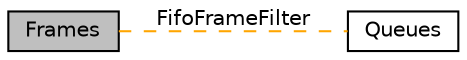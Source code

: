 digraph "Frames"
{
  edge [fontname="Helvetica",fontsize="10",labelfontname="Helvetica",labelfontsize="10"];
  node [fontname="Helvetica",fontsize="10",shape=record];
  rankdir=LR;
  Node0 [label="Frames",height=0.2,width=0.4,color="black", fillcolor="grey75", style="filled", fontcolor="black"];
  Node1 [label="Queues",height=0.2,width=0.4,color="black", fillcolor="white", style="filled",URL="$group__queues.html",tooltip="Multiprocessing queues/fifos. "];
  Node0->Node1 [shape=plaintext, label="FifoFrameFilter", color="orange", dir="none", style="dashed"];
}
